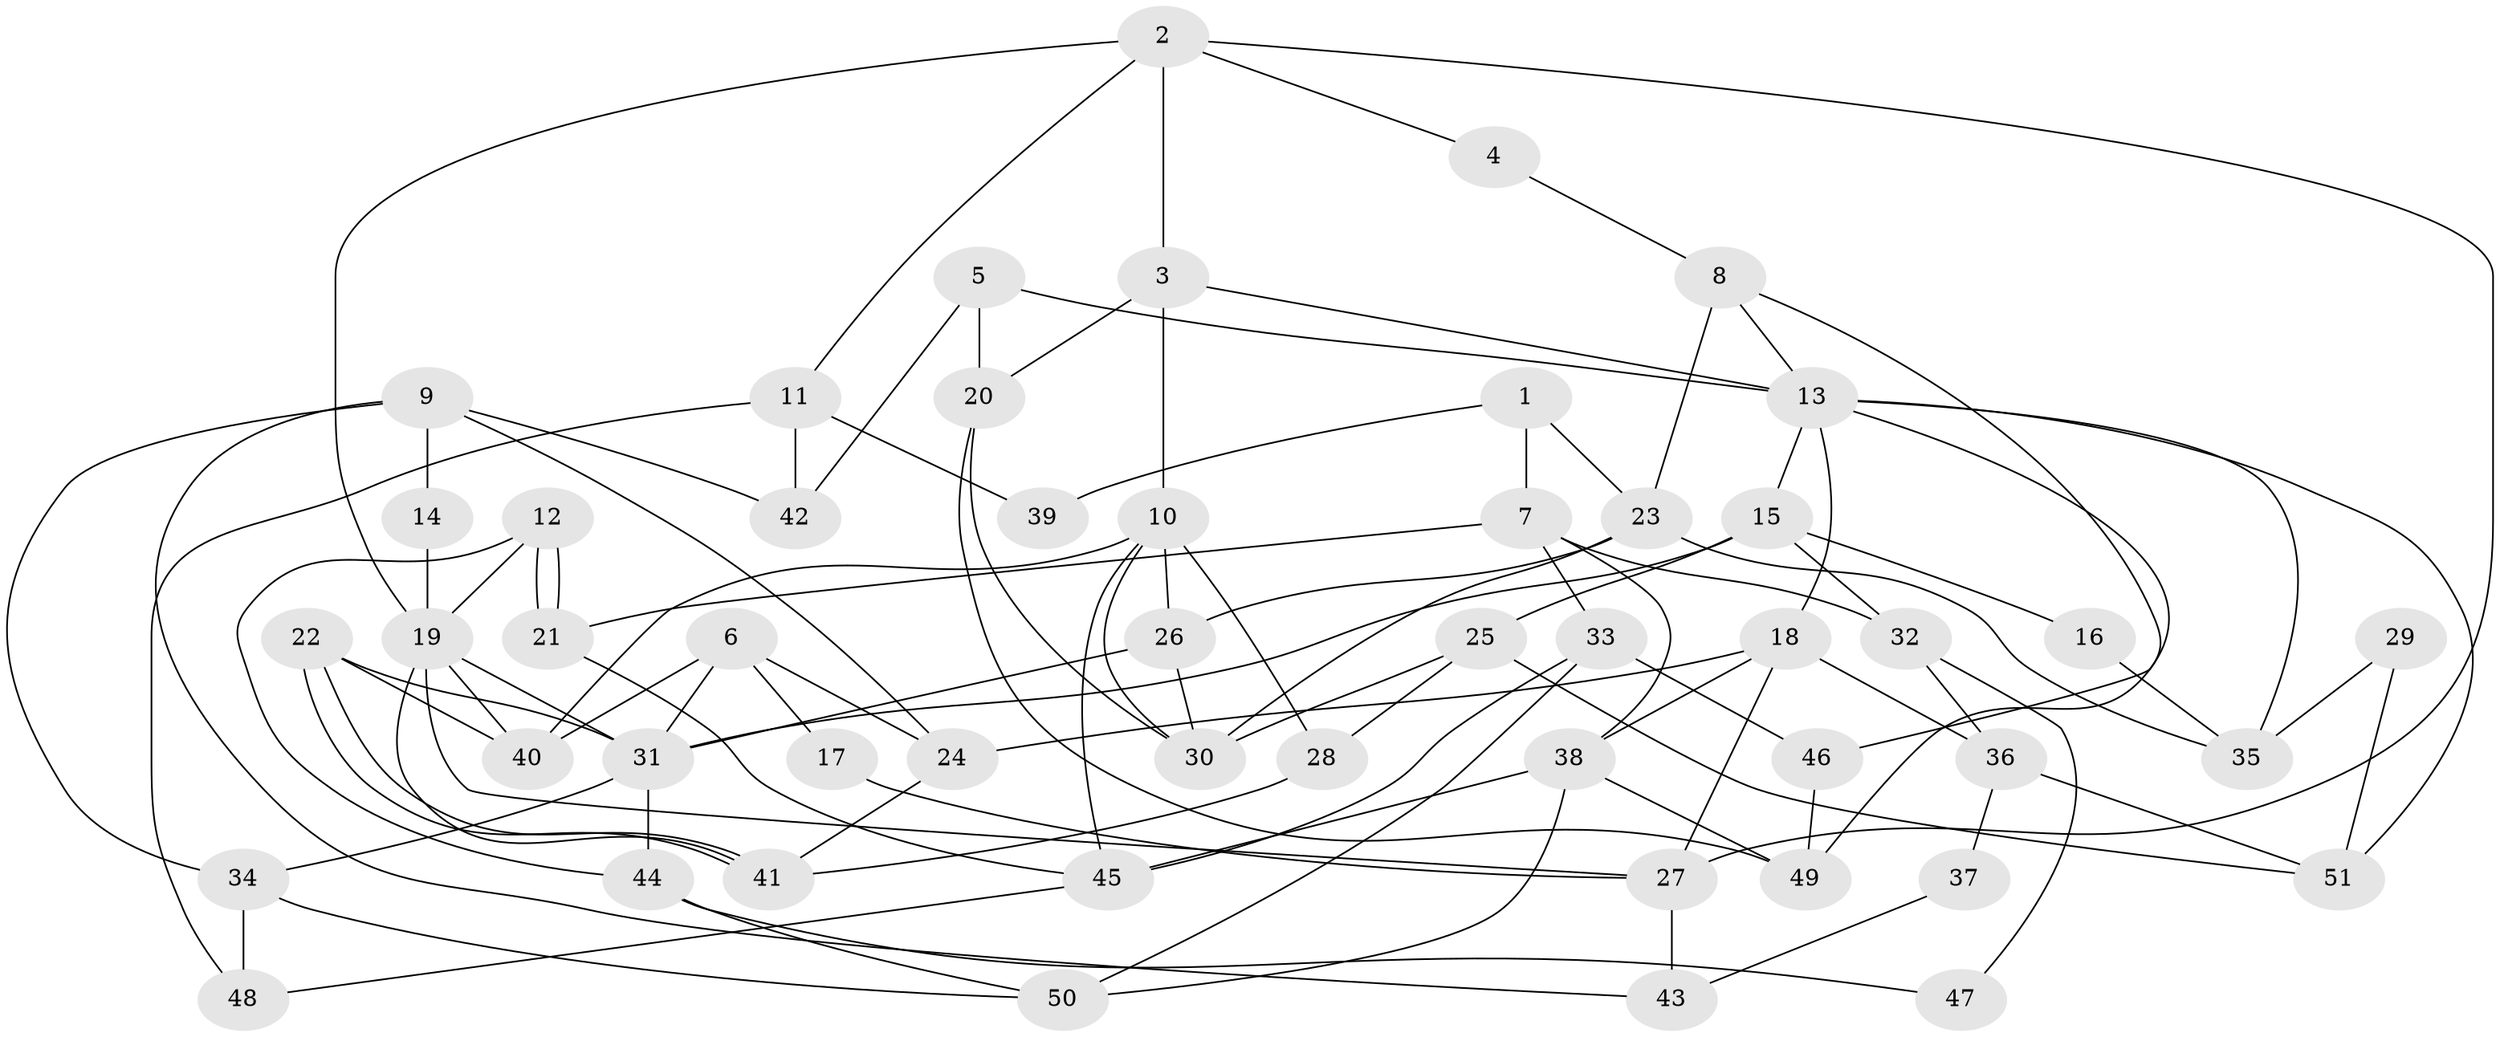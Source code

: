 // Generated by graph-tools (version 1.1) at 2025/11/02/27/25 16:11:17]
// undirected, 51 vertices, 102 edges
graph export_dot {
graph [start="1"]
  node [color=gray90,style=filled];
  1;
  2;
  3;
  4;
  5;
  6;
  7;
  8;
  9;
  10;
  11;
  12;
  13;
  14;
  15;
  16;
  17;
  18;
  19;
  20;
  21;
  22;
  23;
  24;
  25;
  26;
  27;
  28;
  29;
  30;
  31;
  32;
  33;
  34;
  35;
  36;
  37;
  38;
  39;
  40;
  41;
  42;
  43;
  44;
  45;
  46;
  47;
  48;
  49;
  50;
  51;
  1 -- 7;
  1 -- 23;
  1 -- 39;
  2 -- 19;
  2 -- 3;
  2 -- 4;
  2 -- 11;
  2 -- 27;
  3 -- 20;
  3 -- 13;
  3 -- 10;
  4 -- 8;
  5 -- 20;
  5 -- 13;
  5 -- 42;
  6 -- 24;
  6 -- 40;
  6 -- 17;
  6 -- 31;
  7 -- 38;
  7 -- 33;
  7 -- 21;
  7 -- 32;
  8 -- 23;
  8 -- 13;
  8 -- 46;
  9 -- 34;
  9 -- 42;
  9 -- 14;
  9 -- 24;
  9 -- 43;
  10 -- 30;
  10 -- 26;
  10 -- 28;
  10 -- 40;
  10 -- 45;
  11 -- 48;
  11 -- 39;
  11 -- 42;
  12 -- 19;
  12 -- 21;
  12 -- 21;
  12 -- 44;
  13 -- 18;
  13 -- 15;
  13 -- 35;
  13 -- 49;
  13 -- 51;
  14 -- 19;
  15 -- 31;
  15 -- 25;
  15 -- 16;
  15 -- 32;
  16 -- 35;
  17 -- 27;
  18 -- 27;
  18 -- 38;
  18 -- 24;
  18 -- 36;
  19 -- 41;
  19 -- 31;
  19 -- 27;
  19 -- 40;
  20 -- 49;
  20 -- 30;
  21 -- 45;
  22 -- 41;
  22 -- 41;
  22 -- 40;
  22 -- 31;
  23 -- 30;
  23 -- 26;
  23 -- 35;
  24 -- 41;
  25 -- 28;
  25 -- 51;
  25 -- 30;
  26 -- 31;
  26 -- 30;
  27 -- 43;
  28 -- 41;
  29 -- 51;
  29 -- 35;
  31 -- 34;
  31 -- 44;
  32 -- 36;
  32 -- 47;
  33 -- 45;
  33 -- 50;
  33 -- 46;
  34 -- 50;
  34 -- 48;
  36 -- 37;
  36 -- 51;
  37 -- 43;
  38 -- 45;
  38 -- 49;
  38 -- 50;
  44 -- 47;
  44 -- 50;
  45 -- 48;
  46 -- 49;
}
